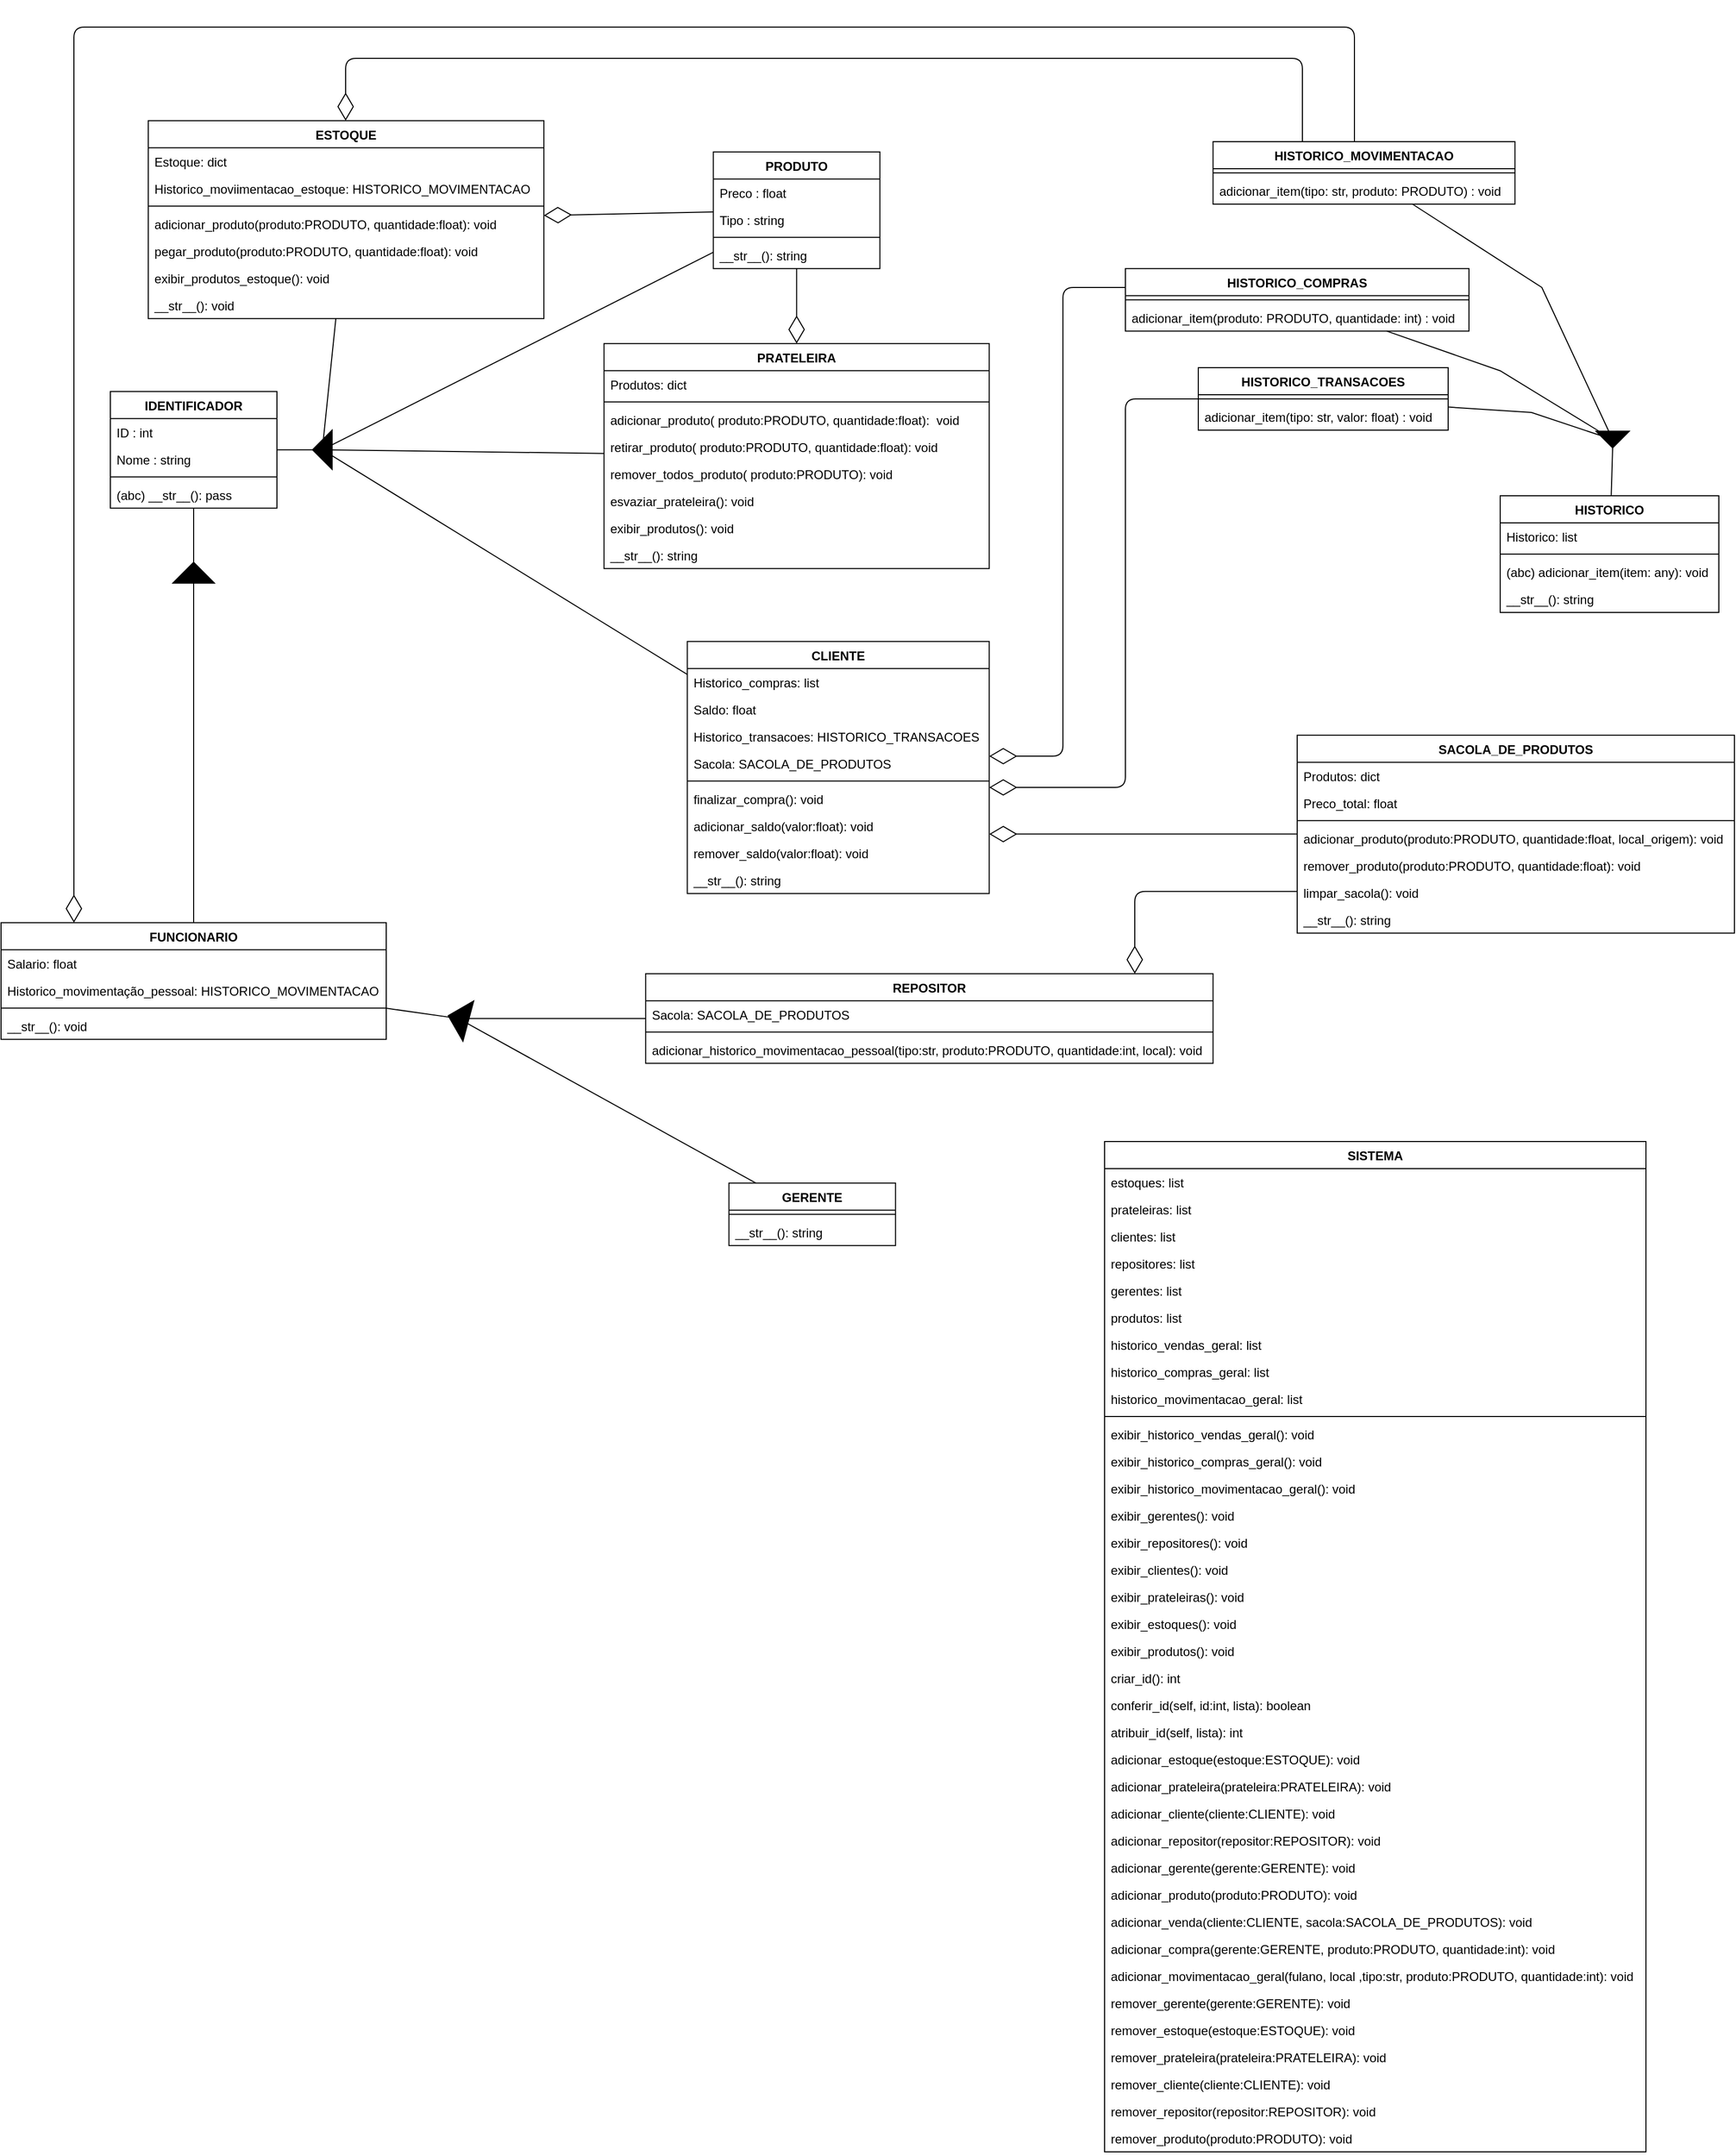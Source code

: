 <mxfile>
    <diagram id="uT_qV0ZgFDU8FpF_4ooU" name="Page-1">
        <mxGraphModel dx="2020" dy="1749" grid="1" gridSize="10" guides="1" tooltips="1" connect="1" arrows="1" fold="1" page="1" pageScale="1" pageWidth="850" pageHeight="1100" math="0" shadow="0">
            <root>
                <mxCell id="0"/>
                <mxCell id="1" parent="0"/>
                <mxCell id="6" value="PRODUTO" style="swimlane;fontStyle=1;align=center;verticalAlign=top;childLayout=stackLayout;horizontal=1;startSize=26;horizontalStack=0;resizeParent=1;resizeParentMax=0;resizeLast=0;collapsible=1;marginBottom=0;" parent="1" vertex="1">
                    <mxGeometry x="2414.19" y="149.82" width="160" height="112" as="geometry"/>
                </mxCell>
                <mxCell id="18" value="Preco : float" style="text;strokeColor=none;fillColor=none;align=left;verticalAlign=top;spacingLeft=4;spacingRight=4;overflow=hidden;rotatable=0;points=[[0,0.5],[1,0.5]];portConstraint=eastwest;" parent="6" vertex="1">
                    <mxGeometry y="26" width="160" height="26" as="geometry"/>
                </mxCell>
                <mxCell id="33" value="Tipo : string" style="text;strokeColor=none;fillColor=none;align=left;verticalAlign=top;spacingLeft=4;spacingRight=4;overflow=hidden;rotatable=0;points=[[0,0.5],[1,0.5]];portConstraint=eastwest;" parent="6" vertex="1">
                    <mxGeometry y="52" width="160" height="26" as="geometry"/>
                </mxCell>
                <mxCell id="8" value="" style="line;strokeWidth=1;fillColor=none;align=left;verticalAlign=middle;spacingTop=-1;spacingLeft=3;spacingRight=3;rotatable=0;labelPosition=right;points=[];portConstraint=eastwest;strokeColor=inherit;" parent="6" vertex="1">
                    <mxGeometry y="78" width="160" height="8" as="geometry"/>
                </mxCell>
                <mxCell id="9" value="__str__(): string" style="text;strokeColor=none;fillColor=none;align=left;verticalAlign=top;spacingLeft=4;spacingRight=4;overflow=hidden;rotatable=0;points=[[0,0.5],[1,0.5]];portConstraint=eastwest;" parent="6" vertex="1">
                    <mxGeometry y="86" width="160" height="26" as="geometry"/>
                </mxCell>
                <mxCell id="28" value="IDENTIFICADOR" style="swimlane;fontStyle=1;align=center;verticalAlign=top;childLayout=stackLayout;horizontal=1;startSize=26;horizontalStack=0;resizeParent=1;resizeParentMax=0;resizeLast=0;collapsible=1;marginBottom=0;" parent="1" vertex="1">
                    <mxGeometry x="1835" y="379.82" width="160" height="112" as="geometry"/>
                </mxCell>
                <mxCell id="32" value="ID : int" style="text;strokeColor=none;fillColor=none;align=left;verticalAlign=top;spacingLeft=4;spacingRight=4;overflow=hidden;rotatable=0;points=[[0,0.5],[1,0.5]];portConstraint=eastwest;" parent="28" vertex="1">
                    <mxGeometry y="26" width="160" height="26" as="geometry"/>
                </mxCell>
                <mxCell id="29" value="Nome : string&#10;" style="text;strokeColor=none;fillColor=none;align=left;verticalAlign=top;spacingLeft=4;spacingRight=4;overflow=hidden;rotatable=0;points=[[0,0.5],[1,0.5]];portConstraint=eastwest;" parent="28" vertex="1">
                    <mxGeometry y="52" width="160" height="26" as="geometry"/>
                </mxCell>
                <mxCell id="30" value="" style="line;strokeWidth=1;fillColor=none;align=left;verticalAlign=middle;spacingTop=-1;spacingLeft=3;spacingRight=3;rotatable=0;labelPosition=right;points=[];portConstraint=eastwest;strokeColor=inherit;" parent="28" vertex="1">
                    <mxGeometry y="78" width="160" height="8" as="geometry"/>
                </mxCell>
                <mxCell id="34" value="(abc) __str__(): pass" style="text;strokeColor=none;fillColor=none;align=left;verticalAlign=top;spacingLeft=4;spacingRight=4;overflow=hidden;rotatable=0;points=[[0,0.5],[1,0.5]];portConstraint=eastwest;" parent="28" vertex="1">
                    <mxGeometry y="86" width="160" height="26" as="geometry"/>
                </mxCell>
                <mxCell id="35" value="HISTORICO" style="swimlane;fontStyle=1;align=center;verticalAlign=top;childLayout=stackLayout;horizontal=1;startSize=26;horizontalStack=0;resizeParent=1;resizeParentMax=0;resizeLast=0;collapsible=1;marginBottom=0;" parent="1" vertex="1">
                    <mxGeometry x="3170" y="480" width="210" height="112" as="geometry"/>
                </mxCell>
                <mxCell id="36" value="Historico: list" style="text;strokeColor=none;fillColor=none;align=left;verticalAlign=top;spacingLeft=4;spacingRight=4;overflow=hidden;rotatable=0;points=[[0,0.5],[1,0.5]];portConstraint=eastwest;" parent="35" vertex="1">
                    <mxGeometry y="26" width="210" height="26" as="geometry"/>
                </mxCell>
                <mxCell id="38" value="" style="line;strokeWidth=1;fillColor=none;align=left;verticalAlign=middle;spacingTop=-1;spacingLeft=3;spacingRight=3;rotatable=0;labelPosition=right;points=[];portConstraint=eastwest;strokeColor=inherit;" parent="35" vertex="1">
                    <mxGeometry y="52" width="210" height="8" as="geometry"/>
                </mxCell>
                <mxCell id="40" value="(abc) adicionar_item(item: any): void" style="text;strokeColor=none;fillColor=none;align=left;verticalAlign=top;spacingLeft=4;spacingRight=4;overflow=hidden;rotatable=0;points=[[0,0.5],[1,0.5]];portConstraint=eastwest;" parent="35" vertex="1">
                    <mxGeometry y="60" width="210" height="26" as="geometry"/>
                </mxCell>
                <mxCell id="39" value="__str__(): string" style="text;strokeColor=none;fillColor=none;align=left;verticalAlign=top;spacingLeft=4;spacingRight=4;overflow=hidden;rotatable=0;points=[[0,0.5],[1,0.5]];portConstraint=eastwest;" parent="35" vertex="1">
                    <mxGeometry y="86" width="210" height="26" as="geometry"/>
                </mxCell>
                <mxCell id="41" value="HISTORICO_MOVIMENTACAO" style="swimlane;fontStyle=1;align=center;verticalAlign=top;childLayout=stackLayout;horizontal=1;startSize=26;horizontalStack=0;resizeParent=1;resizeParentMax=0;resizeLast=0;collapsible=1;marginBottom=0;" parent="1" vertex="1">
                    <mxGeometry x="2894.19" y="140" width="290" height="60" as="geometry"/>
                </mxCell>
                <mxCell id="43" value="" style="line;strokeWidth=1;fillColor=none;align=left;verticalAlign=middle;spacingTop=-1;spacingLeft=3;spacingRight=3;rotatable=0;labelPosition=right;points=[];portConstraint=eastwest;strokeColor=inherit;" parent="41" vertex="1">
                    <mxGeometry y="26" width="290" height="8" as="geometry"/>
                </mxCell>
                <mxCell id="44" value="adicionar_item(tipo: str, produto: PRODUTO) : void" style="text;strokeColor=none;fillColor=none;align=left;verticalAlign=top;spacingLeft=4;spacingRight=4;overflow=hidden;rotatable=0;points=[[0,0.5],[1,0.5]];portConstraint=eastwest;" parent="41" vertex="1">
                    <mxGeometry y="34" width="290" height="26" as="geometry"/>
                </mxCell>
                <mxCell id="48" value="HISTORICO_COMPRAS" style="swimlane;fontStyle=1;align=center;verticalAlign=top;childLayout=stackLayout;horizontal=1;startSize=26;horizontalStack=0;resizeParent=1;resizeParentMax=0;resizeLast=0;collapsible=1;marginBottom=0;" parent="1" vertex="1">
                    <mxGeometry x="2810" y="261.82" width="330" height="60" as="geometry"/>
                </mxCell>
                <mxCell id="49" value="" style="line;strokeWidth=1;fillColor=none;align=left;verticalAlign=middle;spacingTop=-1;spacingLeft=3;spacingRight=3;rotatable=0;labelPosition=right;points=[];portConstraint=eastwest;strokeColor=inherit;" parent="48" vertex="1">
                    <mxGeometry y="26" width="330" height="8" as="geometry"/>
                </mxCell>
                <mxCell id="50" value="adicionar_item(produto: PRODUTO, quantidade: int) : void" style="text;strokeColor=none;fillColor=none;align=left;verticalAlign=top;spacingLeft=4;spacingRight=4;overflow=hidden;rotatable=0;points=[[0,0.5],[1,0.5]];portConstraint=eastwest;" parent="48" vertex="1">
                    <mxGeometry y="34" width="330" height="26" as="geometry"/>
                </mxCell>
                <mxCell id="51" value="PRATELEIRA" style="swimlane;fontStyle=1;align=center;verticalAlign=top;childLayout=stackLayout;horizontal=1;startSize=26;horizontalStack=0;resizeParent=1;resizeParentMax=0;resizeLast=0;collapsible=1;marginBottom=0;" vertex="1" parent="1">
                    <mxGeometry x="2309.19" y="333.82" width="370" height="216" as="geometry"/>
                </mxCell>
                <mxCell id="52" value="Produtos: dict" style="text;strokeColor=none;fillColor=none;align=left;verticalAlign=top;spacingLeft=4;spacingRight=4;overflow=hidden;rotatable=0;points=[[0,0.5],[1,0.5]];portConstraint=eastwest;" vertex="1" parent="51">
                    <mxGeometry y="26" width="370" height="26" as="geometry"/>
                </mxCell>
                <mxCell id="53" value="" style="line;strokeWidth=1;fillColor=none;align=left;verticalAlign=middle;spacingTop=-1;spacingLeft=3;spacingRight=3;rotatable=0;labelPosition=right;points=[];portConstraint=eastwest;strokeColor=inherit;" vertex="1" parent="51">
                    <mxGeometry y="52" width="370" height="8" as="geometry"/>
                </mxCell>
                <mxCell id="54" value="adicionar_produto( produto:PRODUTO, quantidade:float):  void" style="text;strokeColor=none;fillColor=none;align=left;verticalAlign=top;spacingLeft=4;spacingRight=4;overflow=hidden;rotatable=0;points=[[0,0.5],[1,0.5]];portConstraint=eastwest;" vertex="1" parent="51">
                    <mxGeometry y="60" width="370" height="26" as="geometry"/>
                </mxCell>
                <mxCell id="55" value="retirar_produto( produto:PRODUTO, quantidade:float): void" style="text;strokeColor=none;fillColor=none;align=left;verticalAlign=top;spacingLeft=4;spacingRight=4;overflow=hidden;rotatable=0;points=[[0,0.5],[1,0.5]];portConstraint=eastwest;" vertex="1" parent="51">
                    <mxGeometry y="86" width="370" height="26" as="geometry"/>
                </mxCell>
                <mxCell id="56" value="remover_todos_produto( produto:PRODUTO): void" style="text;strokeColor=none;fillColor=none;align=left;verticalAlign=top;spacingLeft=4;spacingRight=4;overflow=hidden;rotatable=0;points=[[0,0.5],[1,0.5]];portConstraint=eastwest;" vertex="1" parent="51">
                    <mxGeometry y="112" width="370" height="26" as="geometry"/>
                </mxCell>
                <mxCell id="58" value="esvaziar_prateleira(): void" style="text;strokeColor=none;fillColor=none;align=left;verticalAlign=top;spacingLeft=4;spacingRight=4;overflow=hidden;rotatable=0;points=[[0,0.5],[1,0.5]];portConstraint=eastwest;" vertex="1" parent="51">
                    <mxGeometry y="138" width="370" height="26" as="geometry"/>
                </mxCell>
                <mxCell id="57" value="exibir_produtos(): void" style="text;strokeColor=none;fillColor=none;align=left;verticalAlign=top;spacingLeft=4;spacingRight=4;overflow=hidden;rotatable=0;points=[[0,0.5],[1,0.5]];portConstraint=eastwest;" vertex="1" parent="51">
                    <mxGeometry y="164" width="370" height="26" as="geometry"/>
                </mxCell>
                <mxCell id="59" value="__str__(): string" style="text;strokeColor=none;fillColor=none;align=left;verticalAlign=top;spacingLeft=4;spacingRight=4;overflow=hidden;rotatable=0;points=[[0,0.5],[1,0.5]];portConstraint=eastwest;" vertex="1" parent="51">
                    <mxGeometry y="190" width="370" height="26" as="geometry"/>
                </mxCell>
                <mxCell id="60" value="SACOLA_DE_PRODUTOS" style="swimlane;fontStyle=1;align=center;verticalAlign=top;childLayout=stackLayout;horizontal=1;startSize=26;horizontalStack=0;resizeParent=1;resizeParentMax=0;resizeLast=0;collapsible=1;marginBottom=0;" vertex="1" parent="1">
                    <mxGeometry x="2975" y="709.82" width="420" height="190" as="geometry"/>
                </mxCell>
                <mxCell id="61" value="Produtos: dict" style="text;strokeColor=none;fillColor=none;align=left;verticalAlign=top;spacingLeft=4;spacingRight=4;overflow=hidden;rotatable=0;points=[[0,0.5],[1,0.5]];portConstraint=eastwest;" vertex="1" parent="60">
                    <mxGeometry y="26" width="420" height="26" as="geometry"/>
                </mxCell>
                <mxCell id="64" value="Preco_total: float" style="text;strokeColor=none;fillColor=none;align=left;verticalAlign=top;spacingLeft=4;spacingRight=4;overflow=hidden;rotatable=0;points=[[0,0.5],[1,0.5]];portConstraint=eastwest;" vertex="1" parent="60">
                    <mxGeometry y="52" width="420" height="26" as="geometry"/>
                </mxCell>
                <mxCell id="62" value="" style="line;strokeWidth=1;fillColor=none;align=left;verticalAlign=middle;spacingTop=-1;spacingLeft=3;spacingRight=3;rotatable=0;labelPosition=right;points=[];portConstraint=eastwest;strokeColor=inherit;" vertex="1" parent="60">
                    <mxGeometry y="78" width="420" height="8" as="geometry"/>
                </mxCell>
                <mxCell id="63" value="adicionar_produto(produto:PRODUTO, quantidade:float, local_origem): void" style="text;strokeColor=none;fillColor=none;align=left;verticalAlign=top;spacingLeft=4;spacingRight=4;overflow=hidden;rotatable=0;points=[[0,0.5],[1,0.5]];portConstraint=eastwest;" vertex="1" parent="60">
                    <mxGeometry y="86" width="420" height="26" as="geometry"/>
                </mxCell>
                <mxCell id="65" value="remover_produto(produto:PRODUTO, quantidade:float): void" style="text;strokeColor=none;fillColor=none;align=left;verticalAlign=top;spacingLeft=4;spacingRight=4;overflow=hidden;rotatable=0;points=[[0,0.5],[1,0.5]];portConstraint=eastwest;" vertex="1" parent="60">
                    <mxGeometry y="112" width="420" height="26" as="geometry"/>
                </mxCell>
                <mxCell id="67" value="limpar_sacola(): void" style="text;strokeColor=none;fillColor=none;align=left;verticalAlign=top;spacingLeft=4;spacingRight=4;overflow=hidden;rotatable=0;points=[[0,0.5],[1,0.5]];portConstraint=eastwest;" vertex="1" parent="60">
                    <mxGeometry y="138" width="420" height="26" as="geometry"/>
                </mxCell>
                <mxCell id="66" value="__str__(): string" style="text;strokeColor=none;fillColor=none;align=left;verticalAlign=top;spacingLeft=4;spacingRight=4;overflow=hidden;rotatable=0;points=[[0,0.5],[1,0.5]];portConstraint=eastwest;" vertex="1" parent="60">
                    <mxGeometry y="164" width="420" height="26" as="geometry"/>
                </mxCell>
                <mxCell id="68" value="CLIENTE" style="swimlane;fontStyle=1;align=center;verticalAlign=top;childLayout=stackLayout;horizontal=1;startSize=26;horizontalStack=0;resizeParent=1;resizeParentMax=0;resizeLast=0;collapsible=1;marginBottom=0;" vertex="1" parent="1">
                    <mxGeometry x="2389.19" y="619.82" width="290" height="242" as="geometry"/>
                </mxCell>
                <mxCell id="69" value="Historico_compras: list" style="text;strokeColor=none;fillColor=none;align=left;verticalAlign=top;spacingLeft=4;spacingRight=4;overflow=hidden;rotatable=0;points=[[0,0.5],[1,0.5]];portConstraint=eastwest;" vertex="1" parent="68">
                    <mxGeometry y="26" width="290" height="26" as="geometry"/>
                </mxCell>
                <mxCell id="74" value="Saldo: float" style="text;strokeColor=none;fillColor=none;align=left;verticalAlign=top;spacingLeft=4;spacingRight=4;overflow=hidden;rotatable=0;points=[[0,0.5],[1,0.5]];portConstraint=eastwest;" vertex="1" parent="68">
                    <mxGeometry y="52" width="290" height="26" as="geometry"/>
                </mxCell>
                <mxCell id="73" value="Historico_transacoes: HISTORICO_TRANSACOES" style="text;strokeColor=none;fillColor=none;align=left;verticalAlign=top;spacingLeft=4;spacingRight=4;overflow=hidden;rotatable=0;points=[[0,0.5],[1,0.5]];portConstraint=eastwest;" vertex="1" parent="68">
                    <mxGeometry y="78" width="290" height="26" as="geometry"/>
                </mxCell>
                <mxCell id="72" value="Sacola: SACOLA_DE_PRODUTOS" style="text;strokeColor=none;fillColor=none;align=left;verticalAlign=top;spacingLeft=4;spacingRight=4;overflow=hidden;rotatable=0;points=[[0,0.5],[1,0.5]];portConstraint=eastwest;" vertex="1" parent="68">
                    <mxGeometry y="104" width="290" height="26" as="geometry"/>
                </mxCell>
                <mxCell id="70" value="" style="line;strokeWidth=1;fillColor=none;align=left;verticalAlign=middle;spacingTop=-1;spacingLeft=3;spacingRight=3;rotatable=0;labelPosition=right;points=[];portConstraint=eastwest;strokeColor=inherit;" vertex="1" parent="68">
                    <mxGeometry y="130" width="290" height="8" as="geometry"/>
                </mxCell>
                <mxCell id="71" value="finalizar_compra(): void" style="text;strokeColor=none;fillColor=none;align=left;verticalAlign=top;spacingLeft=4;spacingRight=4;overflow=hidden;rotatable=0;points=[[0,0.5],[1,0.5]];portConstraint=eastwest;" vertex="1" parent="68">
                    <mxGeometry y="138" width="290" height="26" as="geometry"/>
                </mxCell>
                <mxCell id="76" value="adicionar_saldo(valor:float): void" style="text;strokeColor=none;fillColor=none;align=left;verticalAlign=top;spacingLeft=4;spacingRight=4;overflow=hidden;rotatable=0;points=[[0,0.5],[1,0.5]];portConstraint=eastwest;" vertex="1" parent="68">
                    <mxGeometry y="164" width="290" height="26" as="geometry"/>
                </mxCell>
                <mxCell id="75" value="remover_saldo(valor:float): void" style="text;strokeColor=none;fillColor=none;align=left;verticalAlign=top;spacingLeft=4;spacingRight=4;overflow=hidden;rotatable=0;points=[[0,0.5],[1,0.5]];portConstraint=eastwest;" vertex="1" parent="68">
                    <mxGeometry y="190" width="290" height="26" as="geometry"/>
                </mxCell>
                <mxCell id="77" value="__str__(): string" style="text;strokeColor=none;fillColor=none;align=left;verticalAlign=top;spacingLeft=4;spacingRight=4;overflow=hidden;rotatable=0;points=[[0,0.5],[1,0.5]];portConstraint=eastwest;" vertex="1" parent="68">
                    <mxGeometry y="216" width="290" height="26" as="geometry"/>
                </mxCell>
                <mxCell id="78" value="FUNCIONARIO" style="swimlane;fontStyle=1;align=center;verticalAlign=top;childLayout=stackLayout;horizontal=1;startSize=26;horizontalStack=0;resizeParent=1;resizeParentMax=0;resizeLast=0;collapsible=1;marginBottom=0;" vertex="1" parent="1">
                    <mxGeometry x="1730" y="889.82" width="370" height="112" as="geometry"/>
                </mxCell>
                <mxCell id="82" value="Salario: float" style="text;strokeColor=none;fillColor=none;align=left;verticalAlign=top;spacingLeft=4;spacingRight=4;overflow=hidden;rotatable=0;points=[[0,0.5],[1,0.5]];portConstraint=eastwest;" vertex="1" parent="78">
                    <mxGeometry y="26" width="370" height="26" as="geometry"/>
                </mxCell>
                <mxCell id="79" value="Historico_movimentação_pessoal: HISTORICO_MOVIMENTACAO" style="text;strokeColor=none;fillColor=none;align=left;verticalAlign=top;spacingLeft=4;spacingRight=4;overflow=hidden;rotatable=0;points=[[0,0.5],[1,0.5]];portConstraint=eastwest;" vertex="1" parent="78">
                    <mxGeometry y="52" width="370" height="26" as="geometry"/>
                </mxCell>
                <mxCell id="80" value="" style="line;strokeWidth=1;fillColor=none;align=left;verticalAlign=middle;spacingTop=-1;spacingLeft=3;spacingRight=3;rotatable=0;labelPosition=right;points=[];portConstraint=eastwest;strokeColor=inherit;" vertex="1" parent="78">
                    <mxGeometry y="78" width="370" height="8" as="geometry"/>
                </mxCell>
                <mxCell id="81" value="__str__(): void" style="text;strokeColor=none;fillColor=none;align=left;verticalAlign=top;spacingLeft=4;spacingRight=4;overflow=hidden;rotatable=0;points=[[0,0.5],[1,0.5]];portConstraint=eastwest;" vertex="1" parent="78">
                    <mxGeometry y="86" width="370" height="26" as="geometry"/>
                </mxCell>
                <mxCell id="83" value="REPOSITOR" style="swimlane;fontStyle=1;align=center;verticalAlign=top;childLayout=stackLayout;horizontal=1;startSize=26;horizontalStack=0;resizeParent=1;resizeParentMax=0;resizeLast=0;collapsible=1;marginBottom=0;" vertex="1" parent="1">
                    <mxGeometry x="2349.19" y="938.82" width="545" height="86" as="geometry"/>
                </mxCell>
                <mxCell id="84" value="Sacola: SACOLA_DE_PRODUTOS" style="text;strokeColor=none;fillColor=none;align=left;verticalAlign=top;spacingLeft=4;spacingRight=4;overflow=hidden;rotatable=0;points=[[0,0.5],[1,0.5]];portConstraint=eastwest;" vertex="1" parent="83">
                    <mxGeometry y="26" width="545" height="26" as="geometry"/>
                </mxCell>
                <mxCell id="85" value="" style="line;strokeWidth=1;fillColor=none;align=left;verticalAlign=middle;spacingTop=-1;spacingLeft=3;spacingRight=3;rotatable=0;labelPosition=right;points=[];portConstraint=eastwest;strokeColor=inherit;" vertex="1" parent="83">
                    <mxGeometry y="52" width="545" height="8" as="geometry"/>
                </mxCell>
                <mxCell id="86" value="adicionar_historico_movimentacao_pessoal(tipo:str, produto:PRODUTO, quantidade:int, local): void" style="text;strokeColor=none;fillColor=none;align=left;verticalAlign=top;spacingLeft=4;spacingRight=4;overflow=hidden;rotatable=0;points=[[0,0.5],[1,0.5]];portConstraint=eastwest;" vertex="1" parent="83">
                    <mxGeometry y="60" width="545" height="26" as="geometry"/>
                </mxCell>
                <mxCell id="87" value="GERENTE" style="swimlane;fontStyle=1;align=center;verticalAlign=top;childLayout=stackLayout;horizontal=1;startSize=26;horizontalStack=0;resizeParent=1;resizeParentMax=0;resizeLast=0;collapsible=1;marginBottom=0;" vertex="1" parent="1">
                    <mxGeometry x="2429.19" y="1139.82" width="160" height="60" as="geometry"/>
                </mxCell>
                <mxCell id="89" value="" style="line;strokeWidth=1;fillColor=none;align=left;verticalAlign=middle;spacingTop=-1;spacingLeft=3;spacingRight=3;rotatable=0;labelPosition=right;points=[];portConstraint=eastwest;strokeColor=inherit;" vertex="1" parent="87">
                    <mxGeometry y="26" width="160" height="8" as="geometry"/>
                </mxCell>
                <mxCell id="90" value="__str__(): string" style="text;strokeColor=none;fillColor=none;align=left;verticalAlign=top;spacingLeft=4;spacingRight=4;overflow=hidden;rotatable=0;points=[[0,0.5],[1,0.5]];portConstraint=eastwest;" vertex="1" parent="87">
                    <mxGeometry y="34" width="160" height="26" as="geometry"/>
                </mxCell>
                <mxCell id="91" value="ESTOQUE" style="swimlane;fontStyle=1;align=center;verticalAlign=top;childLayout=stackLayout;horizontal=1;startSize=26;horizontalStack=0;resizeParent=1;resizeParentMax=0;resizeLast=0;collapsible=1;marginBottom=0;" vertex="1" parent="1">
                    <mxGeometry x="1871.41" y="119.82" width="380" height="190" as="geometry"/>
                </mxCell>
                <mxCell id="92" value="Estoque: dict" style="text;strokeColor=none;fillColor=none;align=left;verticalAlign=top;spacingLeft=4;spacingRight=4;overflow=hidden;rotatable=0;points=[[0,0.5],[1,0.5]];portConstraint=eastwest;" vertex="1" parent="91">
                    <mxGeometry y="26" width="380" height="26" as="geometry"/>
                </mxCell>
                <mxCell id="95" value="Historico_moviimentacao_estoque: HISTORICO_MOVIMENTACAO" style="text;strokeColor=none;fillColor=none;align=left;verticalAlign=top;spacingLeft=4;spacingRight=4;overflow=hidden;rotatable=0;points=[[0,0.5],[1,0.5]];portConstraint=eastwest;" vertex="1" parent="91">
                    <mxGeometry y="52" width="380" height="26" as="geometry"/>
                </mxCell>
                <mxCell id="93" value="" style="line;strokeWidth=1;fillColor=none;align=left;verticalAlign=middle;spacingTop=-1;spacingLeft=3;spacingRight=3;rotatable=0;labelPosition=right;points=[];portConstraint=eastwest;strokeColor=inherit;" vertex="1" parent="91">
                    <mxGeometry y="78" width="380" height="8" as="geometry"/>
                </mxCell>
                <mxCell id="94" value="adicionar_produto(produto:PRODUTO, quantidade:float): void" style="text;strokeColor=none;fillColor=none;align=left;verticalAlign=top;spacingLeft=4;spacingRight=4;overflow=hidden;rotatable=0;points=[[0,0.5],[1,0.5]];portConstraint=eastwest;" vertex="1" parent="91">
                    <mxGeometry y="86" width="380" height="26" as="geometry"/>
                </mxCell>
                <mxCell id="96" value="pegar_produto(produto:PRODUTO, quantidade:float): void" style="text;strokeColor=none;fillColor=none;align=left;verticalAlign=top;spacingLeft=4;spacingRight=4;overflow=hidden;rotatable=0;points=[[0,0.5],[1,0.5]];portConstraint=eastwest;" vertex="1" parent="91">
                    <mxGeometry y="112" width="380" height="26" as="geometry"/>
                </mxCell>
                <mxCell id="97" value="exibir_produtos_estoque(): void" style="text;strokeColor=none;fillColor=none;align=left;verticalAlign=top;spacingLeft=4;spacingRight=4;overflow=hidden;rotatable=0;points=[[0,0.5],[1,0.5]];portConstraint=eastwest;" vertex="1" parent="91">
                    <mxGeometry y="138" width="380" height="26" as="geometry"/>
                </mxCell>
                <mxCell id="98" value="__str__(): void" style="text;strokeColor=none;fillColor=none;align=left;verticalAlign=top;spacingLeft=4;spacingRight=4;overflow=hidden;rotatable=0;points=[[0,0.5],[1,0.5]];portConstraint=eastwest;" vertex="1" parent="91">
                    <mxGeometry y="164" width="380" height="26" as="geometry"/>
                </mxCell>
                <mxCell id="99" value="SISTEMA" style="swimlane;fontStyle=1;align=center;verticalAlign=top;childLayout=stackLayout;horizontal=1;startSize=26;horizontalStack=0;resizeParent=1;resizeParentMax=0;resizeLast=0;collapsible=1;marginBottom=0;" vertex="1" parent="1">
                    <mxGeometry x="2790" y="1100.0" width="520" height="970" as="geometry"/>
                </mxCell>
                <mxCell id="106" value="estoques: list" style="text;strokeColor=none;fillColor=none;align=left;verticalAlign=top;spacingLeft=4;spacingRight=4;overflow=hidden;rotatable=0;points=[[0,0.5],[1,0.5]];portConstraint=eastwest;" vertex="1" parent="99">
                    <mxGeometry y="26" width="520" height="26" as="geometry"/>
                </mxCell>
                <mxCell id="109" value="prateleiras: list" style="text;strokeColor=none;fillColor=none;align=left;verticalAlign=top;spacingLeft=4;spacingRight=4;overflow=hidden;rotatable=0;points=[[0,0.5],[1,0.5]];portConstraint=eastwest;" vertex="1" parent="99">
                    <mxGeometry y="52" width="520" height="26" as="geometry"/>
                </mxCell>
                <mxCell id="108" value="clientes: list" style="text;strokeColor=none;fillColor=none;align=left;verticalAlign=top;spacingLeft=4;spacingRight=4;overflow=hidden;rotatable=0;points=[[0,0.5],[1,0.5]];portConstraint=eastwest;" vertex="1" parent="99">
                    <mxGeometry y="78" width="520" height="26" as="geometry"/>
                </mxCell>
                <mxCell id="107" value="repositores: list" style="text;strokeColor=none;fillColor=none;align=left;verticalAlign=top;spacingLeft=4;spacingRight=4;overflow=hidden;rotatable=0;points=[[0,0.5],[1,0.5]];portConstraint=eastwest;" vertex="1" parent="99">
                    <mxGeometry y="104" width="520" height="26" as="geometry"/>
                </mxCell>
                <mxCell id="104" value="gerentes: list" style="text;strokeColor=none;fillColor=none;align=left;verticalAlign=top;spacingLeft=4;spacingRight=4;overflow=hidden;rotatable=0;points=[[0,0.5],[1,0.5]];portConstraint=eastwest;" vertex="1" parent="99">
                    <mxGeometry y="130" width="520" height="26" as="geometry"/>
                </mxCell>
                <mxCell id="103" value="produtos: list" style="text;strokeColor=none;fillColor=none;align=left;verticalAlign=top;spacingLeft=4;spacingRight=4;overflow=hidden;rotatable=0;points=[[0,0.5],[1,0.5]];portConstraint=eastwest;" vertex="1" parent="99">
                    <mxGeometry y="156" width="520" height="26" as="geometry"/>
                </mxCell>
                <mxCell id="111" value="historico_vendas_geral: list" style="text;strokeColor=none;fillColor=none;align=left;verticalAlign=top;spacingLeft=4;spacingRight=4;overflow=hidden;rotatable=0;points=[[0,0.5],[1,0.5]];portConstraint=eastwest;" vertex="1" parent="99">
                    <mxGeometry y="182" width="520" height="26" as="geometry"/>
                </mxCell>
                <mxCell id="112" value="historico_compras_geral: list" style="text;strokeColor=none;fillColor=none;align=left;verticalAlign=top;spacingLeft=4;spacingRight=4;overflow=hidden;rotatable=0;points=[[0,0.5],[1,0.5]];portConstraint=eastwest;" vertex="1" parent="99">
                    <mxGeometry y="208" width="520" height="26" as="geometry"/>
                </mxCell>
                <mxCell id="113" value="historico_movimentacao_geral: list" style="text;strokeColor=none;fillColor=none;align=left;verticalAlign=top;spacingLeft=4;spacingRight=4;overflow=hidden;rotatable=0;points=[[0,0.5],[1,0.5]];portConstraint=eastwest;" vertex="1" parent="99">
                    <mxGeometry y="234" width="520" height="26" as="geometry"/>
                </mxCell>
                <mxCell id="101" value="" style="line;strokeWidth=1;fillColor=none;align=left;verticalAlign=middle;spacingTop=-1;spacingLeft=3;spacingRight=3;rotatable=0;labelPosition=right;points=[];portConstraint=eastwest;strokeColor=inherit;" vertex="1" parent="99">
                    <mxGeometry y="260" width="520" height="8" as="geometry"/>
                </mxCell>
                <mxCell id="102" value="exibir_historico_vendas_geral(): void" style="text;strokeColor=none;fillColor=none;align=left;verticalAlign=top;spacingLeft=4;spacingRight=4;overflow=hidden;rotatable=0;points=[[0,0.5],[1,0.5]];portConstraint=eastwest;" vertex="1" parent="99">
                    <mxGeometry y="268" width="520" height="26" as="geometry"/>
                </mxCell>
                <mxCell id="115" value="exibir_historico_compras_geral(): void" style="text;strokeColor=none;fillColor=none;align=left;verticalAlign=top;spacingLeft=4;spacingRight=4;overflow=hidden;rotatable=0;points=[[0,0.5],[1,0.5]];portConstraint=eastwest;" vertex="1" parent="99">
                    <mxGeometry y="294" width="520" height="26" as="geometry"/>
                </mxCell>
                <mxCell id="116" value="exibir_historico_movimentacao_geral(): void" style="text;strokeColor=none;fillColor=none;align=left;verticalAlign=top;spacingLeft=4;spacingRight=4;overflow=hidden;rotatable=0;points=[[0,0.5],[1,0.5]];portConstraint=eastwest;" vertex="1" parent="99">
                    <mxGeometry y="320" width="520" height="26" as="geometry"/>
                </mxCell>
                <mxCell id="118" value="exibir_gerentes(): void" style="text;strokeColor=none;fillColor=none;align=left;verticalAlign=top;spacingLeft=4;spacingRight=4;overflow=hidden;rotatable=0;points=[[0,0.5],[1,0.5]];portConstraint=eastwest;" vertex="1" parent="99">
                    <mxGeometry y="346" width="520" height="26" as="geometry"/>
                </mxCell>
                <mxCell id="117" value="exibir_repositores(): void" style="text;strokeColor=none;fillColor=none;align=left;verticalAlign=top;spacingLeft=4;spacingRight=4;overflow=hidden;rotatable=0;points=[[0,0.5],[1,0.5]];portConstraint=eastwest;" vertex="1" parent="99">
                    <mxGeometry y="372" width="520" height="26" as="geometry"/>
                </mxCell>
                <mxCell id="120" value="exibir_clientes(): void" style="text;strokeColor=none;fillColor=none;align=left;verticalAlign=top;spacingLeft=4;spacingRight=4;overflow=hidden;rotatable=0;points=[[0,0.5],[1,0.5]];portConstraint=eastwest;" vertex="1" parent="99">
                    <mxGeometry y="398" width="520" height="26" as="geometry"/>
                </mxCell>
                <mxCell id="121" value="exibir_prateleiras(): void" style="text;strokeColor=none;fillColor=none;align=left;verticalAlign=top;spacingLeft=4;spacingRight=4;overflow=hidden;rotatable=0;points=[[0,0.5],[1,0.5]];portConstraint=eastwest;" vertex="1" parent="99">
                    <mxGeometry y="424" width="520" height="26" as="geometry"/>
                </mxCell>
                <mxCell id="122" value="exibir_estoques(): void" style="text;strokeColor=none;fillColor=none;align=left;verticalAlign=top;spacingLeft=4;spacingRight=4;overflow=hidden;rotatable=0;points=[[0,0.5],[1,0.5]];portConstraint=eastwest;" vertex="1" parent="99">
                    <mxGeometry y="450" width="520" height="26" as="geometry"/>
                </mxCell>
                <mxCell id="119" value="exibir_produtos(): void" style="text;strokeColor=none;fillColor=none;align=left;verticalAlign=top;spacingLeft=4;spacingRight=4;overflow=hidden;rotatable=0;points=[[0,0.5],[1,0.5]];portConstraint=eastwest;" vertex="1" parent="99">
                    <mxGeometry y="476" width="520" height="26" as="geometry"/>
                </mxCell>
                <mxCell id="114" value="criar_id(): int" style="text;strokeColor=none;fillColor=none;align=left;verticalAlign=top;spacingLeft=4;spacingRight=4;overflow=hidden;rotatable=0;points=[[0,0.5],[1,0.5]];portConstraint=eastwest;" vertex="1" parent="99">
                    <mxGeometry y="502" width="520" height="26" as="geometry"/>
                </mxCell>
                <mxCell id="124" value="conferir_id(self, id:int, lista): boolean" style="text;strokeColor=none;fillColor=none;align=left;verticalAlign=top;spacingLeft=4;spacingRight=4;overflow=hidden;rotatable=0;points=[[0,0.5],[1,0.5]];portConstraint=eastwest;" vertex="1" parent="99">
                    <mxGeometry y="528" width="520" height="26" as="geometry"/>
                </mxCell>
                <mxCell id="125" value="atribuir_id(self, lista): int" style="text;strokeColor=none;fillColor=none;align=left;verticalAlign=top;spacingLeft=4;spacingRight=4;overflow=hidden;rotatable=0;points=[[0,0.5],[1,0.5]];portConstraint=eastwest;" vertex="1" parent="99">
                    <mxGeometry y="554" width="520" height="26" as="geometry"/>
                </mxCell>
                <mxCell id="127" value="adicionar_estoque(estoque:ESTOQUE): void" style="text;strokeColor=none;fillColor=none;align=left;verticalAlign=top;spacingLeft=4;spacingRight=4;overflow=hidden;rotatable=0;points=[[0,0.5],[1,0.5]];portConstraint=eastwest;" vertex="1" parent="99">
                    <mxGeometry y="580" width="520" height="26" as="geometry"/>
                </mxCell>
                <mxCell id="129" value="adicionar_prateleira(prateleira:PRATELEIRA): void" style="text;strokeColor=none;fillColor=none;align=left;verticalAlign=top;spacingLeft=4;spacingRight=4;overflow=hidden;rotatable=0;points=[[0,0.5],[1,0.5]];portConstraint=eastwest;" vertex="1" parent="99">
                    <mxGeometry y="606" width="520" height="26" as="geometry"/>
                </mxCell>
                <mxCell id="130" value="adicionar_cliente(cliente:CLIENTE): void" style="text;strokeColor=none;fillColor=none;align=left;verticalAlign=top;spacingLeft=4;spacingRight=4;overflow=hidden;rotatable=0;points=[[0,0.5],[1,0.5]];portConstraint=eastwest;" vertex="1" parent="99">
                    <mxGeometry y="632" width="520" height="26" as="geometry"/>
                </mxCell>
                <mxCell id="126" value="adicionar_repositor(repositor:REPOSITOR): void" style="text;strokeColor=none;fillColor=none;align=left;verticalAlign=top;spacingLeft=4;spacingRight=4;overflow=hidden;rotatable=0;points=[[0,0.5],[1,0.5]];portConstraint=eastwest;" vertex="1" parent="99">
                    <mxGeometry y="658" width="520" height="26" as="geometry"/>
                </mxCell>
                <mxCell id="128" value="adicionar_gerente(gerente:GERENTE): void" style="text;strokeColor=none;fillColor=none;align=left;verticalAlign=top;spacingLeft=4;spacingRight=4;overflow=hidden;rotatable=0;points=[[0,0.5],[1,0.5]];portConstraint=eastwest;" vertex="1" parent="99">
                    <mxGeometry y="684" width="520" height="26" as="geometry"/>
                </mxCell>
                <mxCell id="123" value="adicionar_produto(produto:PRODUTO): void" style="text;strokeColor=none;fillColor=none;align=left;verticalAlign=top;spacingLeft=4;spacingRight=4;overflow=hidden;rotatable=0;points=[[0,0.5],[1,0.5]];portConstraint=eastwest;" vertex="1" parent="99">
                    <mxGeometry y="710" width="520" height="26" as="geometry"/>
                </mxCell>
                <mxCell id="131" value="adicionar_venda(cliente:CLIENTE, sacola:SACOLA_DE_PRODUTOS): void" style="text;strokeColor=none;fillColor=none;align=left;verticalAlign=top;spacingLeft=4;spacingRight=4;overflow=hidden;rotatable=0;points=[[0,0.5],[1,0.5]];portConstraint=eastwest;" vertex="1" parent="99">
                    <mxGeometry y="736" width="520" height="26" as="geometry"/>
                </mxCell>
                <mxCell id="134" value="adicionar_compra(gerente:GERENTE, produto:PRODUTO, quantidade:int): void" style="text;strokeColor=none;fillColor=none;align=left;verticalAlign=top;spacingLeft=4;spacingRight=4;overflow=hidden;rotatable=0;points=[[0,0.5],[1,0.5]];portConstraint=eastwest;" vertex="1" parent="99">
                    <mxGeometry y="762" width="520" height="26" as="geometry"/>
                </mxCell>
                <mxCell id="135" value="adicionar_movimentacao_geral(fulano, local ,tipo:str, produto:PRODUTO, quantidade:int): void" style="text;strokeColor=none;fillColor=none;align=left;verticalAlign=top;spacingLeft=4;spacingRight=4;overflow=hidden;rotatable=0;points=[[0,0.5],[1,0.5]];portConstraint=eastwest;" vertex="1" parent="99">
                    <mxGeometry y="788" width="520" height="26" as="geometry"/>
                </mxCell>
                <mxCell id="132" value="remover_gerente(gerente:GERENTE): void" style="text;strokeColor=none;fillColor=none;align=left;verticalAlign=top;spacingLeft=4;spacingRight=4;overflow=hidden;rotatable=0;points=[[0,0.5],[1,0.5]];portConstraint=eastwest;" vertex="1" parent="99">
                    <mxGeometry y="814" width="520" height="26" as="geometry"/>
                </mxCell>
                <mxCell id="138" value="remover_estoque(estoque:ESTOQUE): void" style="text;strokeColor=none;fillColor=none;align=left;verticalAlign=top;spacingLeft=4;spacingRight=4;overflow=hidden;rotatable=0;points=[[0,0.5],[1,0.5]];portConstraint=eastwest;" vertex="1" parent="99">
                    <mxGeometry y="840" width="520" height="26" as="geometry"/>
                </mxCell>
                <mxCell id="136" value="remover_prateleira(prateleira:PRATELEIRA): void" style="text;strokeColor=none;fillColor=none;align=left;verticalAlign=top;spacingLeft=4;spacingRight=4;overflow=hidden;rotatable=0;points=[[0,0.5],[1,0.5]];portConstraint=eastwest;" vertex="1" parent="99">
                    <mxGeometry y="866" width="520" height="26" as="geometry"/>
                </mxCell>
                <mxCell id="137" value="remover_cliente(cliente:CLIENTE): void" style="text;strokeColor=none;fillColor=none;align=left;verticalAlign=top;spacingLeft=4;spacingRight=4;overflow=hidden;rotatable=0;points=[[0,0.5],[1,0.5]];portConstraint=eastwest;" vertex="1" parent="99">
                    <mxGeometry y="892" width="520" height="26" as="geometry"/>
                </mxCell>
                <mxCell id="139" value="remover_repositor(repositor:REPOSITOR): void" style="text;strokeColor=none;fillColor=none;align=left;verticalAlign=top;spacingLeft=4;spacingRight=4;overflow=hidden;rotatable=0;points=[[0,0.5],[1,0.5]];portConstraint=eastwest;" vertex="1" parent="99">
                    <mxGeometry y="918" width="520" height="26" as="geometry"/>
                </mxCell>
                <mxCell id="133" value="remover_produto(produto:PRODUTO): void" style="text;strokeColor=none;fillColor=none;align=left;verticalAlign=top;spacingLeft=4;spacingRight=4;overflow=hidden;rotatable=0;points=[[0,0.5],[1,0.5]];portConstraint=eastwest;" vertex="1" parent="99">
                    <mxGeometry y="944" width="520" height="26" as="geometry"/>
                </mxCell>
                <mxCell id="143" value="" style="endArrow=none;html=1;rounded=0;align=center;verticalAlign=bottom;labelBackgroundColor=none;startArrow=none;exitX=1;exitY=0.5;exitDx=0;exitDy=0;" edge="1" parent="1" source="142" target="28">
                    <mxGeometry relative="1" as="geometry">
                        <mxPoint x="1859.19" y="645.94" as="sourcePoint"/>
                        <mxPoint x="1919.19" y="576.94" as="targetPoint"/>
                    </mxGeometry>
                </mxCell>
                <mxCell id="145" value="" style="endArrow=none;html=1;rounded=0;align=center;verticalAlign=bottom;labelBackgroundColor=none;startArrow=none;exitX=1;exitY=0.5;exitDx=0;exitDy=0;" edge="1" parent="1" source="144" target="35">
                    <mxGeometry relative="1" as="geometry">
                        <mxPoint x="2934.19" y="207.82" as="sourcePoint"/>
                        <mxPoint x="3074.19" y="207.82" as="targetPoint"/>
                    </mxGeometry>
                </mxCell>
                <mxCell id="148" value="" style="endArrow=none;html=1;rounded=0;align=center;verticalAlign=bottom;labelBackgroundColor=none;" edge="1" parent="1" source="6" target="156">
                    <mxGeometry relative="1" as="geometry">
                        <mxPoint x="1859.19" y="645.94" as="sourcePoint"/>
                        <mxPoint x="2089.19" y="459.82" as="targetPoint"/>
                    </mxGeometry>
                </mxCell>
                <mxCell id="142" value="" style="triangle;aspect=fixed;fillColor=strokeColor;rotation=-90;" vertex="1" parent="1">
                    <mxGeometry x="1905" y="533.82" width="20.01" height="40" as="geometry"/>
                </mxCell>
                <mxCell id="149" value="" style="endArrow=none;html=1;rounded=0;align=center;verticalAlign=bottom;labelBackgroundColor=none;" edge="1" parent="1" source="41" target="144">
                    <mxGeometry relative="1" as="geometry">
                        <mxPoint x="2934.19" y="207.82" as="sourcePoint"/>
                        <mxPoint x="3074.19" y="207.82" as="targetPoint"/>
                        <Array as="points">
                            <mxPoint x="3210" y="280"/>
                        </Array>
                    </mxGeometry>
                </mxCell>
                <mxCell id="144" value="" style="triangle;aspect=fixed;fillColor=strokeColor;rotation=90;" vertex="1" parent="1">
                    <mxGeometry x="3270" y="410" width="16.01" height="32" as="geometry"/>
                </mxCell>
                <mxCell id="151" value="" style="endArrow=none;html=1;rounded=0;align=center;verticalAlign=bottom;labelBackgroundColor=none;startArrow=none;" edge="1" parent="1" source="45" target="144">
                    <mxGeometry relative="1" as="geometry">
                        <mxPoint x="3033.032" y="265.82" as="sourcePoint"/>
                        <mxPoint x="3030.23" y="193.26" as="targetPoint"/>
                        <Array as="points">
                            <mxPoint x="3200" y="400"/>
                        </Array>
                    </mxGeometry>
                </mxCell>
                <mxCell id="152" value="" style="endArrow=none;html=1;rounded=0;align=center;verticalAlign=bottom;labelBackgroundColor=none;" edge="1" parent="1" source="51" target="156">
                    <mxGeometry relative="1" as="geometry">
                        <mxPoint x="1999.19" y="709.82" as="sourcePoint"/>
                        <mxPoint x="2109.19" y="429.82" as="targetPoint"/>
                    </mxGeometry>
                </mxCell>
                <mxCell id="153" value="" style="endArrow=none;html=1;rounded=0;align=center;verticalAlign=bottom;labelBackgroundColor=none;" edge="1" parent="1" source="68" target="156">
                    <mxGeometry relative="1" as="geometry">
                        <mxPoint x="2149.19" y="709.035" as="sourcePoint"/>
                        <mxPoint x="2079.19" y="469.82" as="targetPoint"/>
                    </mxGeometry>
                </mxCell>
                <mxCell id="154" value="" style="endArrow=none;html=1;rounded=0;align=center;verticalAlign=bottom;labelBackgroundColor=none;" edge="1" parent="1" source="78" target="142">
                    <mxGeometry relative="1" as="geometry">
                        <mxPoint x="2019.405" y="929.82" as="sourcePoint"/>
                        <mxPoint x="1926.677" y="607.26" as="targetPoint"/>
                        <Array as="points"/>
                    </mxGeometry>
                </mxCell>
                <mxCell id="155" value="" style="endArrow=none;html=1;rounded=0;align=center;verticalAlign=bottom;labelBackgroundColor=none;" edge="1" parent="1" source="48" target="144">
                    <mxGeometry relative="1" as="geometry">
                        <mxPoint x="2814.19" y="292.093" as="sourcePoint"/>
                        <mxPoint x="3422.549" y="315.223" as="targetPoint"/>
                        <Array as="points">
                            <mxPoint x="3170" y="360"/>
                        </Array>
                    </mxGeometry>
                </mxCell>
                <mxCell id="45" value="HISTORICO_TRANSACOES" style="swimlane;fontStyle=1;align=center;verticalAlign=top;childLayout=stackLayout;horizontal=1;startSize=26;horizontalStack=0;resizeParent=1;resizeParentMax=0;resizeLast=0;collapsible=1;marginBottom=0;" parent="1" vertex="1">
                    <mxGeometry x="2880" y="357.01" width="240" height="60" as="geometry"/>
                </mxCell>
                <mxCell id="46" value="" style="line;strokeWidth=1;fillColor=none;align=left;verticalAlign=middle;spacingTop=-1;spacingLeft=3;spacingRight=3;rotatable=0;labelPosition=right;points=[];portConstraint=eastwest;strokeColor=inherit;" parent="45" vertex="1">
                    <mxGeometry y="26" width="240" height="8" as="geometry"/>
                </mxCell>
                <mxCell id="47" value="adicionar_item(tipo: str, valor: float) : void" style="text;strokeColor=none;fillColor=none;align=left;verticalAlign=top;spacingLeft=4;spacingRight=4;overflow=hidden;rotatable=0;points=[[0,0.5],[1,0.5]];portConstraint=eastwest;" parent="45" vertex="1">
                    <mxGeometry y="34" width="240" height="26" as="geometry"/>
                </mxCell>
                <mxCell id="156" value="" style="triangle;aspect=fixed;fillColor=strokeColor;rotation=-180;" vertex="1" parent="1">
                    <mxGeometry x="2029.19" y="417.01" width="18.82" height="37.62" as="geometry"/>
                </mxCell>
                <mxCell id="157" value="" style="endArrow=none;html=1;rounded=0;align=center;verticalAlign=bottom;labelBackgroundColor=none;startArrow=none;exitX=1;exitY=0.5;exitDx=0;exitDy=0;" edge="1" parent="1" source="156" target="28">
                    <mxGeometry relative="1" as="geometry">
                        <mxPoint x="1924.995" y="565.63" as="sourcePoint"/>
                        <mxPoint x="1924.998" y="501.82" as="targetPoint"/>
                    </mxGeometry>
                </mxCell>
                <mxCell id="159" value="" style="endArrow=none;html=1;rounded=0;align=center;verticalAlign=bottom;labelBackgroundColor=none;" edge="1" parent="1" source="91" target="156">
                    <mxGeometry relative="1" as="geometry">
                        <mxPoint x="2429.19" y="266.023" as="sourcePoint"/>
                        <mxPoint x="2080.82" y="441.091" as="targetPoint"/>
                    </mxGeometry>
                </mxCell>
                <mxCell id="160" value="" style="triangle;aspect=fixed;fillColor=strokeColor;rotation=-165;" vertex="1" parent="1">
                    <mxGeometry x="2159.19" y="961.82" width="20.01" height="40" as="geometry"/>
                </mxCell>
                <mxCell id="162" value="" style="endArrow=none;html=1;rounded=0;align=center;verticalAlign=bottom;labelBackgroundColor=none;" edge="1" parent="1" source="78" target="160">
                    <mxGeometry relative="1" as="geometry">
                        <mxPoint x="1925.001" y="899.82" as="sourcePoint"/>
                        <mxPoint x="1925.005" y="573.825" as="targetPoint"/>
                        <Array as="points"/>
                    </mxGeometry>
                </mxCell>
                <mxCell id="163" value="" style="endArrow=none;html=1;rounded=0;align=center;verticalAlign=bottom;labelBackgroundColor=none;" edge="1" parent="1" source="83" target="160">
                    <mxGeometry relative="1" as="geometry">
                        <mxPoint x="2110" y="982.02" as="sourcePoint"/>
                        <mxPoint x="2170.299" y="990.56" as="targetPoint"/>
                        <Array as="points"/>
                    </mxGeometry>
                </mxCell>
                <mxCell id="164" value="" style="endArrow=none;html=1;rounded=0;align=center;verticalAlign=bottom;labelBackgroundColor=none;" edge="1" parent="1" source="87" target="160">
                    <mxGeometry relative="1" as="geometry">
                        <mxPoint x="2359.19" y="1004.151" as="sourcePoint"/>
                        <mxPoint x="2189.366" y="992.517" as="targetPoint"/>
                        <Array as="points"/>
                    </mxGeometry>
                </mxCell>
                <mxCell id="174" value="" style="endArrow=diamondThin;endFill=0;endSize=24;html=1;" edge="1" parent="1" source="6" target="91">
                    <mxGeometry width="160" relative="1" as="geometry">
                        <mxPoint x="2759.19" y="169.82" as="sourcePoint"/>
                        <mxPoint x="2919.19" y="169.82" as="targetPoint"/>
                    </mxGeometry>
                </mxCell>
                <mxCell id="175" value="" style="endArrow=diamondThin;endFill=0;endSize=24;html=1;" edge="1" parent="1" source="6" target="51">
                    <mxGeometry width="160" relative="1" as="geometry">
                        <mxPoint x="2502.863" y="159.82" as="sourcePoint"/>
                        <mxPoint x="2501.441" y="99.82" as="targetPoint"/>
                    </mxGeometry>
                </mxCell>
                <mxCell id="176" value="" style="endArrow=diamondThin;endFill=0;endSize=24;html=1;edgeStyle=orthogonalEdgeStyle;" edge="1" parent="1" source="41" target="91">
                    <mxGeometry width="160" relative="1" as="geometry">
                        <mxPoint x="2504.19" y="271.82" as="sourcePoint"/>
                        <mxPoint x="2504.19" y="343.82" as="targetPoint"/>
                        <Array as="points">
                            <mxPoint x="2980" y="60"/>
                            <mxPoint x="2061" y="60"/>
                        </Array>
                    </mxGeometry>
                </mxCell>
                <mxCell id="177" value="" style="endArrow=diamondThin;endFill=0;endSize=24;html=1;edgeStyle=orthogonalEdgeStyle;" edge="1" parent="1" source="45" target="68">
                    <mxGeometry width="160" relative="1" as="geometry">
                        <mxPoint x="2879.19" y="629.82" as="sourcePoint"/>
                        <mxPoint x="3039.19" y="629.82" as="targetPoint"/>
                        <Array as="points">
                            <mxPoint x="2810" y="387"/>
                            <mxPoint x="2810" y="760"/>
                        </Array>
                    </mxGeometry>
                </mxCell>
                <mxCell id="179" value="" style="endArrow=diamondThin;endFill=0;endSize=24;html=1;edgeStyle=orthogonalEdgeStyle;" edge="1" parent="1" source="48" target="68">
                    <mxGeometry width="160" relative="1" as="geometry">
                        <mxPoint x="3070.435" y="427.01" as="sourcePoint"/>
                        <mxPoint x="2689.19" y="661.598" as="targetPoint"/>
                        <Array as="points">
                            <mxPoint x="2750" y="280"/>
                            <mxPoint x="2750" y="730"/>
                        </Array>
                    </mxGeometry>
                </mxCell>
                <mxCell id="180" value="" style="endArrow=diamondThin;endFill=0;endSize=24;html=1;edgeStyle=orthogonalEdgeStyle;" edge="1" parent="1" source="60" target="68">
                    <mxGeometry width="160" relative="1" as="geometry">
                        <mxPoint x="2789.19" y="799.82" as="sourcePoint"/>
                        <mxPoint x="2949.19" y="799.82" as="targetPoint"/>
                        <Array as="points">
                            <mxPoint x="2779.19" y="804.82"/>
                            <mxPoint x="2779.19" y="804.82"/>
                        </Array>
                    </mxGeometry>
                </mxCell>
                <mxCell id="181" value="" style="endArrow=diamondThin;endFill=0;endSize=24;html=1;edgeStyle=orthogonalEdgeStyle;" edge="1" parent="1" source="60" target="83">
                    <mxGeometry width="160" relative="1" as="geometry">
                        <mxPoint x="3104.19" y="797.365" as="sourcePoint"/>
                        <mxPoint x="2689.19" y="762.872" as="targetPoint"/>
                        <Array as="points">
                            <mxPoint x="2819" y="859.89"/>
                        </Array>
                    </mxGeometry>
                </mxCell>
                <mxCell id="182" value="" style="endArrow=diamondThin;endFill=0;endSize=24;html=1;edgeStyle=orthogonalEdgeStyle;" edge="1" parent="1" source="41" target="78">
                    <mxGeometry width="160" relative="1" as="geometry">
                        <mxPoint x="3134.167" y="129.82" as="sourcePoint"/>
                        <mxPoint x="2071.167" y="129.82" as="targetPoint"/>
                        <Array as="points">
                            <mxPoint x="3030" y="30"/>
                            <mxPoint x="1800" y="30"/>
                        </Array>
                    </mxGeometry>
                </mxCell>
            </root>
        </mxGraphModel>
    </diagram>
</mxfile>